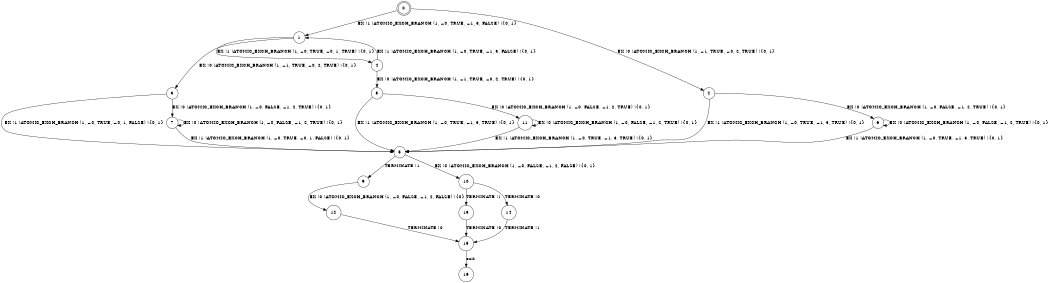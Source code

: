 digraph BCG {
size = "7, 10.5";
center = TRUE;
node [shape = circle];
0 [peripheries = 2];
0 -> 1 [label = "EX !1 !ATOMIC_EXCH_BRANCH (1, +0, TRUE, +1, 3, FALSE) !{0, 1}"];
0 -> 2 [label = "EX !0 !ATOMIC_EXCH_BRANCH (1, +1, TRUE, +0, 2, TRUE) !{0, 1}"];
1 -> 3 [label = "EX !0 !ATOMIC_EXCH_BRANCH (1, +1, TRUE, +0, 2, TRUE) !{0, 1}"];
1 -> 4 [label = "EX !1 !ATOMIC_EXCH_BRANCH (1, +0, TRUE, +0, 1, TRUE) !{0, 1}"];
2 -> 5 [label = "EX !1 !ATOMIC_EXCH_BRANCH (1, +0, TRUE, +1, 3, TRUE) !{0, 1}"];
2 -> 6 [label = "EX !0 !ATOMIC_EXCH_BRANCH (1, +0, FALSE, +1, 2, TRUE) !{0, 1}"];
3 -> 5 [label = "EX !1 !ATOMIC_EXCH_BRANCH (1, +0, TRUE, +0, 1, FALSE) !{0, 1}"];
3 -> 7 [label = "EX !0 !ATOMIC_EXCH_BRANCH (1, +0, FALSE, +1, 2, TRUE) !{0, 1}"];
4 -> 8 [label = "EX !0 !ATOMIC_EXCH_BRANCH (1, +1, TRUE, +0, 2, TRUE) !{0, 1}"];
4 -> 1 [label = "EX !1 !ATOMIC_EXCH_BRANCH (1, +0, TRUE, +1, 3, FALSE) !{0, 1}"];
5 -> 9 [label = "TERMINATE !1"];
5 -> 10 [label = "EX !0 !ATOMIC_EXCH_BRANCH (1, +0, FALSE, +1, 2, FALSE) !{0, 1}"];
6 -> 5 [label = "EX !1 !ATOMIC_EXCH_BRANCH (1, +0, TRUE, +1, 3, TRUE) !{0, 1}"];
6 -> 6 [label = "EX !0 !ATOMIC_EXCH_BRANCH (1, +0, FALSE, +1, 2, TRUE) !{0, 1}"];
7 -> 5 [label = "EX !1 !ATOMIC_EXCH_BRANCH (1, +0, TRUE, +0, 1, FALSE) !{0, 1}"];
7 -> 7 [label = "EX !0 !ATOMIC_EXCH_BRANCH (1, +0, FALSE, +1, 2, TRUE) !{0, 1}"];
8 -> 5 [label = "EX !1 !ATOMIC_EXCH_BRANCH (1, +0, TRUE, +1, 3, TRUE) !{0, 1}"];
8 -> 11 [label = "EX !0 !ATOMIC_EXCH_BRANCH (1, +0, FALSE, +1, 2, TRUE) !{0, 1}"];
9 -> 12 [label = "EX !0 !ATOMIC_EXCH_BRANCH (1, +0, FALSE, +1, 2, FALSE) !{0}"];
10 -> 13 [label = "TERMINATE !1"];
10 -> 14 [label = "TERMINATE !0"];
11 -> 5 [label = "EX !1 !ATOMIC_EXCH_BRANCH (1, +0, TRUE, +1, 3, TRUE) !{0, 1}"];
11 -> 11 [label = "EX !0 !ATOMIC_EXCH_BRANCH (1, +0, FALSE, +1, 2, TRUE) !{0, 1}"];
12 -> 15 [label = "TERMINATE !0"];
13 -> 15 [label = "TERMINATE !0"];
14 -> 15 [label = "TERMINATE !1"];
15 -> 16 [label = "exit"];
}
